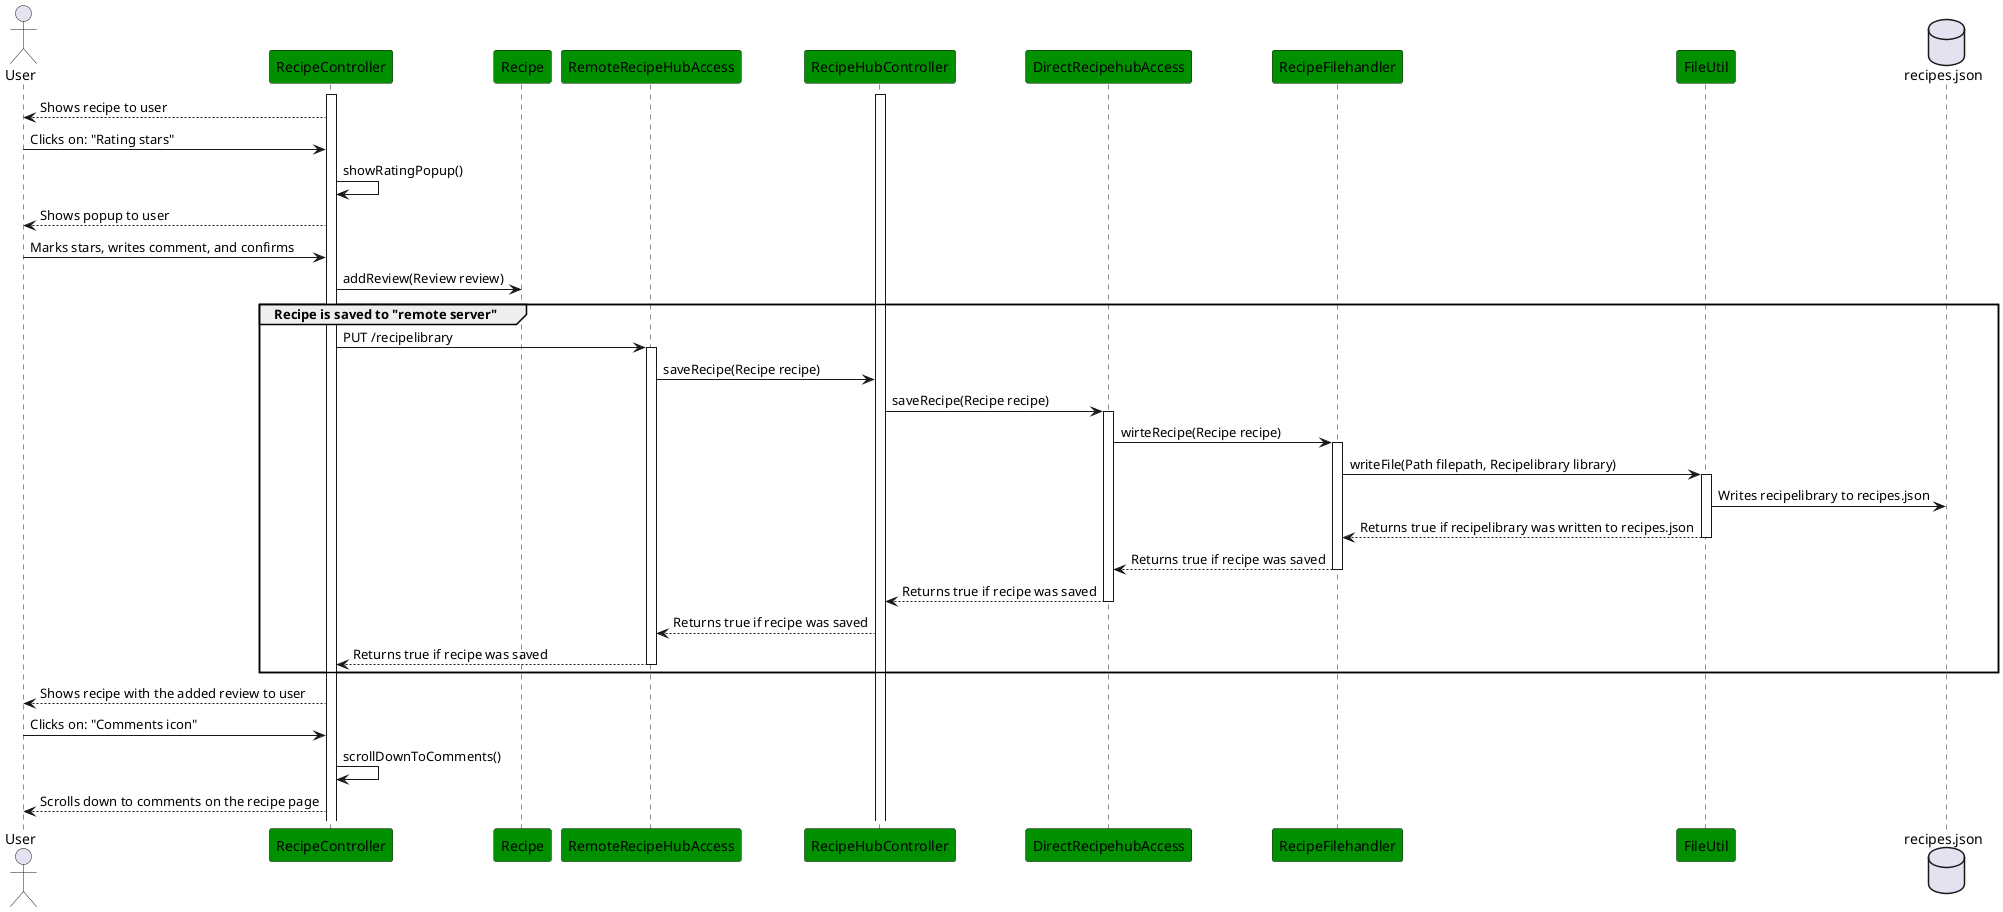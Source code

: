 @startuml sequenceDiagramUserStory2

!define MyGreen #009000

skinparam participant {
  BackgroundColor MyGreen
}

Actor User
participant RecipeController
participant Recipe
participant RemoteRecipeHubAccess
participant RecipeHubController
participant DirectRecipehubAccess
participant RecipeFilehandler
participant FileUtil
database recipes.json


activate RecipeHubController
activate RecipeController
User <-- RecipeController: Shows recipe to user
User -> RecipeController: Clicks on: "Rating stars"
RecipeController -> RecipeController: showRatingPopup()
User <-- RecipeController: Shows popup to user
User -> RecipeController: Marks stars, writes comment, and confirms
RecipeController -> Recipe: addReview(Review review)
group Recipe is saved to "remote server"
RecipeController -> RemoteRecipeHubAccess: PUT /recipelibrary
activate RemoteRecipeHubAccess
RemoteRecipeHubAccess -> RecipeHubController: saveRecipe(Recipe recipe)
RecipeHubController -> DirectRecipehubAccess: saveRecipe(Recipe recipe)
activate DirectRecipehubAccess
DirectRecipehubAccess -> RecipeFilehandler: wirteRecipe(Recipe recipe)
activate RecipeFilehandler
RecipeFilehandler -> FileUtil: writeFile(Path filepath, Recipelibrary library)
activate FileUtil
FileUtil -> recipes.json: Writes recipelibrary to recipes.json
RecipeFilehandler <-- FileUtil: Returns true if recipelibrary was written to recipes.json
deactivate FileUtil
RecipeFilehandler --> DirectRecipehubAccess: Returns true if recipe was saved
deactivate RecipeFilehandler
DirectRecipehubAccess --> RecipeHubController: Returns true if recipe was saved
deactivate DirectRecipehubAccess
RecipeHubController --> RemoteRecipeHubAccess: Returns true if recipe was saved


RemoteRecipeHubAccess --> RecipeController: Returns true if recipe was saved
deactivate RemoteRecipeHubAccess
end
User <-- RecipeController: Shows recipe with the added review to user
User -> RecipeController: Clicks on: "Comments icon"
RecipeController -> RecipeController: scrollDownToComments()
User <-- RecipeController: Scrolls down to comments on the recipe page

@enduml